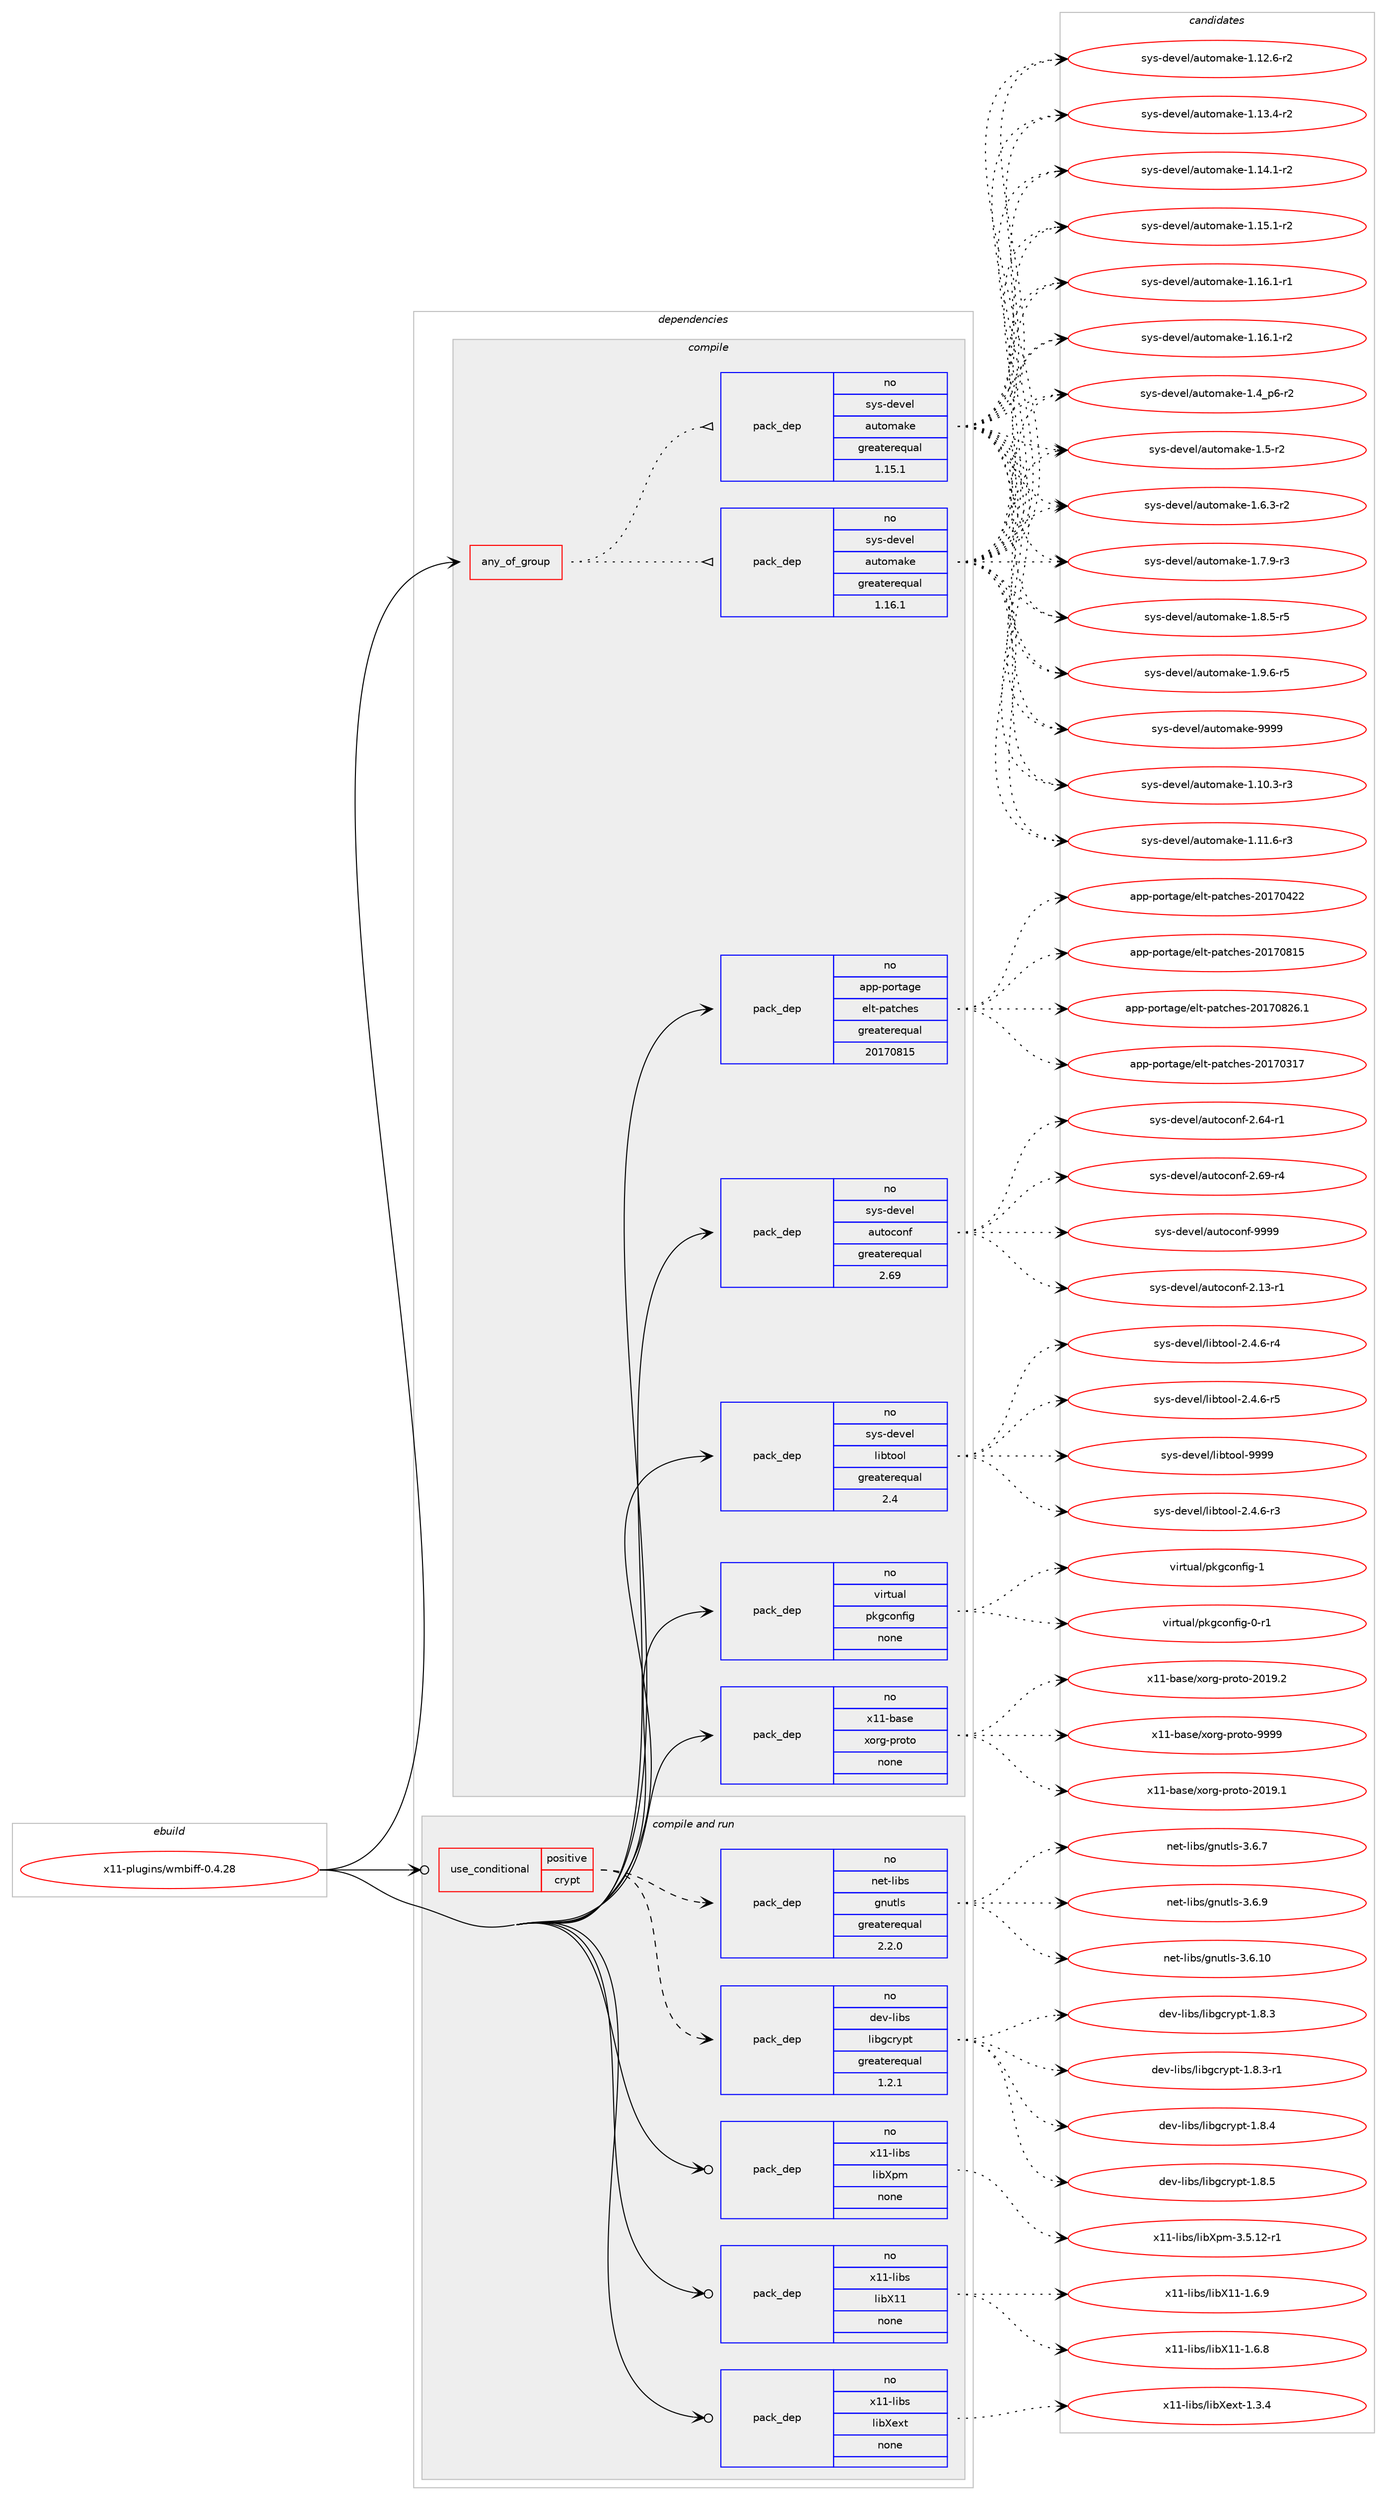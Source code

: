 digraph prolog {

# *************
# Graph options
# *************

newrank=true;
concentrate=true;
compound=true;
graph [rankdir=LR,fontname=Helvetica,fontsize=10,ranksep=1.5];#, ranksep=2.5, nodesep=0.2];
edge  [arrowhead=vee];
node  [fontname=Helvetica,fontsize=10];

# **********
# The ebuild
# **********

subgraph cluster_leftcol {
color=gray;
rank=same;
label=<<i>ebuild</i>>;
id [label="x11-plugins/wmbiff-0.4.28", color=red, width=4, href="../x11-plugins/wmbiff-0.4.28.svg"];
}

# ****************
# The dependencies
# ****************

subgraph cluster_midcol {
color=gray;
label=<<i>dependencies</i>>;
subgraph cluster_compile {
fillcolor="#eeeeee";
style=filled;
label=<<i>compile</i>>;
subgraph any16159 {
dependency923155 [label=<<TABLE BORDER="0" CELLBORDER="1" CELLSPACING="0" CELLPADDING="4"><TR><TD CELLPADDING="10">any_of_group</TD></TR></TABLE>>, shape=none, color=red];subgraph pack686139 {
dependency923156 [label=<<TABLE BORDER="0" CELLBORDER="1" CELLSPACING="0" CELLPADDING="4" WIDTH="220"><TR><TD ROWSPAN="6" CELLPADDING="30">pack_dep</TD></TR><TR><TD WIDTH="110">no</TD></TR><TR><TD>sys-devel</TD></TR><TR><TD>automake</TD></TR><TR><TD>greaterequal</TD></TR><TR><TD>1.16.1</TD></TR></TABLE>>, shape=none, color=blue];
}
dependency923155:e -> dependency923156:w [weight=20,style="dotted",arrowhead="oinv"];
subgraph pack686140 {
dependency923157 [label=<<TABLE BORDER="0" CELLBORDER="1" CELLSPACING="0" CELLPADDING="4" WIDTH="220"><TR><TD ROWSPAN="6" CELLPADDING="30">pack_dep</TD></TR><TR><TD WIDTH="110">no</TD></TR><TR><TD>sys-devel</TD></TR><TR><TD>automake</TD></TR><TR><TD>greaterequal</TD></TR><TR><TD>1.15.1</TD></TR></TABLE>>, shape=none, color=blue];
}
dependency923155:e -> dependency923157:w [weight=20,style="dotted",arrowhead="oinv"];
}
id:e -> dependency923155:w [weight=20,style="solid",arrowhead="vee"];
subgraph pack686141 {
dependency923158 [label=<<TABLE BORDER="0" CELLBORDER="1" CELLSPACING="0" CELLPADDING="4" WIDTH="220"><TR><TD ROWSPAN="6" CELLPADDING="30">pack_dep</TD></TR><TR><TD WIDTH="110">no</TD></TR><TR><TD>app-portage</TD></TR><TR><TD>elt-patches</TD></TR><TR><TD>greaterequal</TD></TR><TR><TD>20170815</TD></TR></TABLE>>, shape=none, color=blue];
}
id:e -> dependency923158:w [weight=20,style="solid",arrowhead="vee"];
subgraph pack686142 {
dependency923159 [label=<<TABLE BORDER="0" CELLBORDER="1" CELLSPACING="0" CELLPADDING="4" WIDTH="220"><TR><TD ROWSPAN="6" CELLPADDING="30">pack_dep</TD></TR><TR><TD WIDTH="110">no</TD></TR><TR><TD>sys-devel</TD></TR><TR><TD>autoconf</TD></TR><TR><TD>greaterequal</TD></TR><TR><TD>2.69</TD></TR></TABLE>>, shape=none, color=blue];
}
id:e -> dependency923159:w [weight=20,style="solid",arrowhead="vee"];
subgraph pack686143 {
dependency923160 [label=<<TABLE BORDER="0" CELLBORDER="1" CELLSPACING="0" CELLPADDING="4" WIDTH="220"><TR><TD ROWSPAN="6" CELLPADDING="30">pack_dep</TD></TR><TR><TD WIDTH="110">no</TD></TR><TR><TD>sys-devel</TD></TR><TR><TD>libtool</TD></TR><TR><TD>greaterequal</TD></TR><TR><TD>2.4</TD></TR></TABLE>>, shape=none, color=blue];
}
id:e -> dependency923160:w [weight=20,style="solid",arrowhead="vee"];
subgraph pack686144 {
dependency923161 [label=<<TABLE BORDER="0" CELLBORDER="1" CELLSPACING="0" CELLPADDING="4" WIDTH="220"><TR><TD ROWSPAN="6" CELLPADDING="30">pack_dep</TD></TR><TR><TD WIDTH="110">no</TD></TR><TR><TD>virtual</TD></TR><TR><TD>pkgconfig</TD></TR><TR><TD>none</TD></TR><TR><TD></TD></TR></TABLE>>, shape=none, color=blue];
}
id:e -> dependency923161:w [weight=20,style="solid",arrowhead="vee"];
subgraph pack686145 {
dependency923162 [label=<<TABLE BORDER="0" CELLBORDER="1" CELLSPACING="0" CELLPADDING="4" WIDTH="220"><TR><TD ROWSPAN="6" CELLPADDING="30">pack_dep</TD></TR><TR><TD WIDTH="110">no</TD></TR><TR><TD>x11-base</TD></TR><TR><TD>xorg-proto</TD></TR><TR><TD>none</TD></TR><TR><TD></TD></TR></TABLE>>, shape=none, color=blue];
}
id:e -> dependency923162:w [weight=20,style="solid",arrowhead="vee"];
}
subgraph cluster_compileandrun {
fillcolor="#eeeeee";
style=filled;
label=<<i>compile and run</i>>;
subgraph cond220261 {
dependency923163 [label=<<TABLE BORDER="0" CELLBORDER="1" CELLSPACING="0" CELLPADDING="4"><TR><TD ROWSPAN="3" CELLPADDING="10">use_conditional</TD></TR><TR><TD>positive</TD></TR><TR><TD>crypt</TD></TR></TABLE>>, shape=none, color=red];
subgraph pack686146 {
dependency923164 [label=<<TABLE BORDER="0" CELLBORDER="1" CELLSPACING="0" CELLPADDING="4" WIDTH="220"><TR><TD ROWSPAN="6" CELLPADDING="30">pack_dep</TD></TR><TR><TD WIDTH="110">no</TD></TR><TR><TD>dev-libs</TD></TR><TR><TD>libgcrypt</TD></TR><TR><TD>greaterequal</TD></TR><TR><TD>1.2.1</TD></TR></TABLE>>, shape=none, color=blue];
}
dependency923163:e -> dependency923164:w [weight=20,style="dashed",arrowhead="vee"];
subgraph pack686147 {
dependency923165 [label=<<TABLE BORDER="0" CELLBORDER="1" CELLSPACING="0" CELLPADDING="4" WIDTH="220"><TR><TD ROWSPAN="6" CELLPADDING="30">pack_dep</TD></TR><TR><TD WIDTH="110">no</TD></TR><TR><TD>net-libs</TD></TR><TR><TD>gnutls</TD></TR><TR><TD>greaterequal</TD></TR><TR><TD>2.2.0</TD></TR></TABLE>>, shape=none, color=blue];
}
dependency923163:e -> dependency923165:w [weight=20,style="dashed",arrowhead="vee"];
}
id:e -> dependency923163:w [weight=20,style="solid",arrowhead="odotvee"];
subgraph pack686148 {
dependency923166 [label=<<TABLE BORDER="0" CELLBORDER="1" CELLSPACING="0" CELLPADDING="4" WIDTH="220"><TR><TD ROWSPAN="6" CELLPADDING="30">pack_dep</TD></TR><TR><TD WIDTH="110">no</TD></TR><TR><TD>x11-libs</TD></TR><TR><TD>libX11</TD></TR><TR><TD>none</TD></TR><TR><TD></TD></TR></TABLE>>, shape=none, color=blue];
}
id:e -> dependency923166:w [weight=20,style="solid",arrowhead="odotvee"];
subgraph pack686149 {
dependency923167 [label=<<TABLE BORDER="0" CELLBORDER="1" CELLSPACING="0" CELLPADDING="4" WIDTH="220"><TR><TD ROWSPAN="6" CELLPADDING="30">pack_dep</TD></TR><TR><TD WIDTH="110">no</TD></TR><TR><TD>x11-libs</TD></TR><TR><TD>libXext</TD></TR><TR><TD>none</TD></TR><TR><TD></TD></TR></TABLE>>, shape=none, color=blue];
}
id:e -> dependency923167:w [weight=20,style="solid",arrowhead="odotvee"];
subgraph pack686150 {
dependency923168 [label=<<TABLE BORDER="0" CELLBORDER="1" CELLSPACING="0" CELLPADDING="4" WIDTH="220"><TR><TD ROWSPAN="6" CELLPADDING="30">pack_dep</TD></TR><TR><TD WIDTH="110">no</TD></TR><TR><TD>x11-libs</TD></TR><TR><TD>libXpm</TD></TR><TR><TD>none</TD></TR><TR><TD></TD></TR></TABLE>>, shape=none, color=blue];
}
id:e -> dependency923168:w [weight=20,style="solid",arrowhead="odotvee"];
}
subgraph cluster_run {
fillcolor="#eeeeee";
style=filled;
label=<<i>run</i>>;
}
}

# **************
# The candidates
# **************

subgraph cluster_choices {
rank=same;
color=gray;
label=<<i>candidates</i>>;

subgraph choice686139 {
color=black;
nodesep=1;
choice11512111545100101118101108479711711611110997107101454946494846514511451 [label="sys-devel/automake-1.10.3-r3", color=red, width=4,href="../sys-devel/automake-1.10.3-r3.svg"];
choice11512111545100101118101108479711711611110997107101454946494946544511451 [label="sys-devel/automake-1.11.6-r3", color=red, width=4,href="../sys-devel/automake-1.11.6-r3.svg"];
choice11512111545100101118101108479711711611110997107101454946495046544511450 [label="sys-devel/automake-1.12.6-r2", color=red, width=4,href="../sys-devel/automake-1.12.6-r2.svg"];
choice11512111545100101118101108479711711611110997107101454946495146524511450 [label="sys-devel/automake-1.13.4-r2", color=red, width=4,href="../sys-devel/automake-1.13.4-r2.svg"];
choice11512111545100101118101108479711711611110997107101454946495246494511450 [label="sys-devel/automake-1.14.1-r2", color=red, width=4,href="../sys-devel/automake-1.14.1-r2.svg"];
choice11512111545100101118101108479711711611110997107101454946495346494511450 [label="sys-devel/automake-1.15.1-r2", color=red, width=4,href="../sys-devel/automake-1.15.1-r2.svg"];
choice11512111545100101118101108479711711611110997107101454946495446494511449 [label="sys-devel/automake-1.16.1-r1", color=red, width=4,href="../sys-devel/automake-1.16.1-r1.svg"];
choice11512111545100101118101108479711711611110997107101454946495446494511450 [label="sys-devel/automake-1.16.1-r2", color=red, width=4,href="../sys-devel/automake-1.16.1-r2.svg"];
choice115121115451001011181011084797117116111109971071014549465295112544511450 [label="sys-devel/automake-1.4_p6-r2", color=red, width=4,href="../sys-devel/automake-1.4_p6-r2.svg"];
choice11512111545100101118101108479711711611110997107101454946534511450 [label="sys-devel/automake-1.5-r2", color=red, width=4,href="../sys-devel/automake-1.5-r2.svg"];
choice115121115451001011181011084797117116111109971071014549465446514511450 [label="sys-devel/automake-1.6.3-r2", color=red, width=4,href="../sys-devel/automake-1.6.3-r2.svg"];
choice115121115451001011181011084797117116111109971071014549465546574511451 [label="sys-devel/automake-1.7.9-r3", color=red, width=4,href="../sys-devel/automake-1.7.9-r3.svg"];
choice115121115451001011181011084797117116111109971071014549465646534511453 [label="sys-devel/automake-1.8.5-r5", color=red, width=4,href="../sys-devel/automake-1.8.5-r5.svg"];
choice115121115451001011181011084797117116111109971071014549465746544511453 [label="sys-devel/automake-1.9.6-r5", color=red, width=4,href="../sys-devel/automake-1.9.6-r5.svg"];
choice115121115451001011181011084797117116111109971071014557575757 [label="sys-devel/automake-9999", color=red, width=4,href="../sys-devel/automake-9999.svg"];
dependency923156:e -> choice11512111545100101118101108479711711611110997107101454946494846514511451:w [style=dotted,weight="100"];
dependency923156:e -> choice11512111545100101118101108479711711611110997107101454946494946544511451:w [style=dotted,weight="100"];
dependency923156:e -> choice11512111545100101118101108479711711611110997107101454946495046544511450:w [style=dotted,weight="100"];
dependency923156:e -> choice11512111545100101118101108479711711611110997107101454946495146524511450:w [style=dotted,weight="100"];
dependency923156:e -> choice11512111545100101118101108479711711611110997107101454946495246494511450:w [style=dotted,weight="100"];
dependency923156:e -> choice11512111545100101118101108479711711611110997107101454946495346494511450:w [style=dotted,weight="100"];
dependency923156:e -> choice11512111545100101118101108479711711611110997107101454946495446494511449:w [style=dotted,weight="100"];
dependency923156:e -> choice11512111545100101118101108479711711611110997107101454946495446494511450:w [style=dotted,weight="100"];
dependency923156:e -> choice115121115451001011181011084797117116111109971071014549465295112544511450:w [style=dotted,weight="100"];
dependency923156:e -> choice11512111545100101118101108479711711611110997107101454946534511450:w [style=dotted,weight="100"];
dependency923156:e -> choice115121115451001011181011084797117116111109971071014549465446514511450:w [style=dotted,weight="100"];
dependency923156:e -> choice115121115451001011181011084797117116111109971071014549465546574511451:w [style=dotted,weight="100"];
dependency923156:e -> choice115121115451001011181011084797117116111109971071014549465646534511453:w [style=dotted,weight="100"];
dependency923156:e -> choice115121115451001011181011084797117116111109971071014549465746544511453:w [style=dotted,weight="100"];
dependency923156:e -> choice115121115451001011181011084797117116111109971071014557575757:w [style=dotted,weight="100"];
}
subgraph choice686140 {
color=black;
nodesep=1;
choice11512111545100101118101108479711711611110997107101454946494846514511451 [label="sys-devel/automake-1.10.3-r3", color=red, width=4,href="../sys-devel/automake-1.10.3-r3.svg"];
choice11512111545100101118101108479711711611110997107101454946494946544511451 [label="sys-devel/automake-1.11.6-r3", color=red, width=4,href="../sys-devel/automake-1.11.6-r3.svg"];
choice11512111545100101118101108479711711611110997107101454946495046544511450 [label="sys-devel/automake-1.12.6-r2", color=red, width=4,href="../sys-devel/automake-1.12.6-r2.svg"];
choice11512111545100101118101108479711711611110997107101454946495146524511450 [label="sys-devel/automake-1.13.4-r2", color=red, width=4,href="../sys-devel/automake-1.13.4-r2.svg"];
choice11512111545100101118101108479711711611110997107101454946495246494511450 [label="sys-devel/automake-1.14.1-r2", color=red, width=4,href="../sys-devel/automake-1.14.1-r2.svg"];
choice11512111545100101118101108479711711611110997107101454946495346494511450 [label="sys-devel/automake-1.15.1-r2", color=red, width=4,href="../sys-devel/automake-1.15.1-r2.svg"];
choice11512111545100101118101108479711711611110997107101454946495446494511449 [label="sys-devel/automake-1.16.1-r1", color=red, width=4,href="../sys-devel/automake-1.16.1-r1.svg"];
choice11512111545100101118101108479711711611110997107101454946495446494511450 [label="sys-devel/automake-1.16.1-r2", color=red, width=4,href="../sys-devel/automake-1.16.1-r2.svg"];
choice115121115451001011181011084797117116111109971071014549465295112544511450 [label="sys-devel/automake-1.4_p6-r2", color=red, width=4,href="../sys-devel/automake-1.4_p6-r2.svg"];
choice11512111545100101118101108479711711611110997107101454946534511450 [label="sys-devel/automake-1.5-r2", color=red, width=4,href="../sys-devel/automake-1.5-r2.svg"];
choice115121115451001011181011084797117116111109971071014549465446514511450 [label="sys-devel/automake-1.6.3-r2", color=red, width=4,href="../sys-devel/automake-1.6.3-r2.svg"];
choice115121115451001011181011084797117116111109971071014549465546574511451 [label="sys-devel/automake-1.7.9-r3", color=red, width=4,href="../sys-devel/automake-1.7.9-r3.svg"];
choice115121115451001011181011084797117116111109971071014549465646534511453 [label="sys-devel/automake-1.8.5-r5", color=red, width=4,href="../sys-devel/automake-1.8.5-r5.svg"];
choice115121115451001011181011084797117116111109971071014549465746544511453 [label="sys-devel/automake-1.9.6-r5", color=red, width=4,href="../sys-devel/automake-1.9.6-r5.svg"];
choice115121115451001011181011084797117116111109971071014557575757 [label="sys-devel/automake-9999", color=red, width=4,href="../sys-devel/automake-9999.svg"];
dependency923157:e -> choice11512111545100101118101108479711711611110997107101454946494846514511451:w [style=dotted,weight="100"];
dependency923157:e -> choice11512111545100101118101108479711711611110997107101454946494946544511451:w [style=dotted,weight="100"];
dependency923157:e -> choice11512111545100101118101108479711711611110997107101454946495046544511450:w [style=dotted,weight="100"];
dependency923157:e -> choice11512111545100101118101108479711711611110997107101454946495146524511450:w [style=dotted,weight="100"];
dependency923157:e -> choice11512111545100101118101108479711711611110997107101454946495246494511450:w [style=dotted,weight="100"];
dependency923157:e -> choice11512111545100101118101108479711711611110997107101454946495346494511450:w [style=dotted,weight="100"];
dependency923157:e -> choice11512111545100101118101108479711711611110997107101454946495446494511449:w [style=dotted,weight="100"];
dependency923157:e -> choice11512111545100101118101108479711711611110997107101454946495446494511450:w [style=dotted,weight="100"];
dependency923157:e -> choice115121115451001011181011084797117116111109971071014549465295112544511450:w [style=dotted,weight="100"];
dependency923157:e -> choice11512111545100101118101108479711711611110997107101454946534511450:w [style=dotted,weight="100"];
dependency923157:e -> choice115121115451001011181011084797117116111109971071014549465446514511450:w [style=dotted,weight="100"];
dependency923157:e -> choice115121115451001011181011084797117116111109971071014549465546574511451:w [style=dotted,weight="100"];
dependency923157:e -> choice115121115451001011181011084797117116111109971071014549465646534511453:w [style=dotted,weight="100"];
dependency923157:e -> choice115121115451001011181011084797117116111109971071014549465746544511453:w [style=dotted,weight="100"];
dependency923157:e -> choice115121115451001011181011084797117116111109971071014557575757:w [style=dotted,weight="100"];
}
subgraph choice686141 {
color=black;
nodesep=1;
choice97112112451121111141169710310147101108116451129711699104101115455048495548514955 [label="app-portage/elt-patches-20170317", color=red, width=4,href="../app-portage/elt-patches-20170317.svg"];
choice97112112451121111141169710310147101108116451129711699104101115455048495548525050 [label="app-portage/elt-patches-20170422", color=red, width=4,href="../app-portage/elt-patches-20170422.svg"];
choice97112112451121111141169710310147101108116451129711699104101115455048495548564953 [label="app-portage/elt-patches-20170815", color=red, width=4,href="../app-portage/elt-patches-20170815.svg"];
choice971121124511211111411697103101471011081164511297116991041011154550484955485650544649 [label="app-portage/elt-patches-20170826.1", color=red, width=4,href="../app-portage/elt-patches-20170826.1.svg"];
dependency923158:e -> choice97112112451121111141169710310147101108116451129711699104101115455048495548514955:w [style=dotted,weight="100"];
dependency923158:e -> choice97112112451121111141169710310147101108116451129711699104101115455048495548525050:w [style=dotted,weight="100"];
dependency923158:e -> choice97112112451121111141169710310147101108116451129711699104101115455048495548564953:w [style=dotted,weight="100"];
dependency923158:e -> choice971121124511211111411697103101471011081164511297116991041011154550484955485650544649:w [style=dotted,weight="100"];
}
subgraph choice686142 {
color=black;
nodesep=1;
choice1151211154510010111810110847971171161119911111010245504649514511449 [label="sys-devel/autoconf-2.13-r1", color=red, width=4,href="../sys-devel/autoconf-2.13-r1.svg"];
choice1151211154510010111810110847971171161119911111010245504654524511449 [label="sys-devel/autoconf-2.64-r1", color=red, width=4,href="../sys-devel/autoconf-2.64-r1.svg"];
choice1151211154510010111810110847971171161119911111010245504654574511452 [label="sys-devel/autoconf-2.69-r4", color=red, width=4,href="../sys-devel/autoconf-2.69-r4.svg"];
choice115121115451001011181011084797117116111991111101024557575757 [label="sys-devel/autoconf-9999", color=red, width=4,href="../sys-devel/autoconf-9999.svg"];
dependency923159:e -> choice1151211154510010111810110847971171161119911111010245504649514511449:w [style=dotted,weight="100"];
dependency923159:e -> choice1151211154510010111810110847971171161119911111010245504654524511449:w [style=dotted,weight="100"];
dependency923159:e -> choice1151211154510010111810110847971171161119911111010245504654574511452:w [style=dotted,weight="100"];
dependency923159:e -> choice115121115451001011181011084797117116111991111101024557575757:w [style=dotted,weight="100"];
}
subgraph choice686143 {
color=black;
nodesep=1;
choice1151211154510010111810110847108105981161111111084550465246544511451 [label="sys-devel/libtool-2.4.6-r3", color=red, width=4,href="../sys-devel/libtool-2.4.6-r3.svg"];
choice1151211154510010111810110847108105981161111111084550465246544511452 [label="sys-devel/libtool-2.4.6-r4", color=red, width=4,href="../sys-devel/libtool-2.4.6-r4.svg"];
choice1151211154510010111810110847108105981161111111084550465246544511453 [label="sys-devel/libtool-2.4.6-r5", color=red, width=4,href="../sys-devel/libtool-2.4.6-r5.svg"];
choice1151211154510010111810110847108105981161111111084557575757 [label="sys-devel/libtool-9999", color=red, width=4,href="../sys-devel/libtool-9999.svg"];
dependency923160:e -> choice1151211154510010111810110847108105981161111111084550465246544511451:w [style=dotted,weight="100"];
dependency923160:e -> choice1151211154510010111810110847108105981161111111084550465246544511452:w [style=dotted,weight="100"];
dependency923160:e -> choice1151211154510010111810110847108105981161111111084550465246544511453:w [style=dotted,weight="100"];
dependency923160:e -> choice1151211154510010111810110847108105981161111111084557575757:w [style=dotted,weight="100"];
}
subgraph choice686144 {
color=black;
nodesep=1;
choice11810511411611797108471121071039911111010210510345484511449 [label="virtual/pkgconfig-0-r1", color=red, width=4,href="../virtual/pkgconfig-0-r1.svg"];
choice1181051141161179710847112107103991111101021051034549 [label="virtual/pkgconfig-1", color=red, width=4,href="../virtual/pkgconfig-1.svg"];
dependency923161:e -> choice11810511411611797108471121071039911111010210510345484511449:w [style=dotted,weight="100"];
dependency923161:e -> choice1181051141161179710847112107103991111101021051034549:w [style=dotted,weight="100"];
}
subgraph choice686145 {
color=black;
nodesep=1;
choice1204949459897115101471201111141034511211411111611145504849574649 [label="x11-base/xorg-proto-2019.1", color=red, width=4,href="../x11-base/xorg-proto-2019.1.svg"];
choice1204949459897115101471201111141034511211411111611145504849574650 [label="x11-base/xorg-proto-2019.2", color=red, width=4,href="../x11-base/xorg-proto-2019.2.svg"];
choice120494945989711510147120111114103451121141111161114557575757 [label="x11-base/xorg-proto-9999", color=red, width=4,href="../x11-base/xorg-proto-9999.svg"];
dependency923162:e -> choice1204949459897115101471201111141034511211411111611145504849574649:w [style=dotted,weight="100"];
dependency923162:e -> choice1204949459897115101471201111141034511211411111611145504849574650:w [style=dotted,weight="100"];
dependency923162:e -> choice120494945989711510147120111114103451121141111161114557575757:w [style=dotted,weight="100"];
}
subgraph choice686146 {
color=black;
nodesep=1;
choice1001011184510810598115471081059810399114121112116454946564651 [label="dev-libs/libgcrypt-1.8.3", color=red, width=4,href="../dev-libs/libgcrypt-1.8.3.svg"];
choice10010111845108105981154710810598103991141211121164549465646514511449 [label="dev-libs/libgcrypt-1.8.3-r1", color=red, width=4,href="../dev-libs/libgcrypt-1.8.3-r1.svg"];
choice1001011184510810598115471081059810399114121112116454946564652 [label="dev-libs/libgcrypt-1.8.4", color=red, width=4,href="../dev-libs/libgcrypt-1.8.4.svg"];
choice1001011184510810598115471081059810399114121112116454946564653 [label="dev-libs/libgcrypt-1.8.5", color=red, width=4,href="../dev-libs/libgcrypt-1.8.5.svg"];
dependency923164:e -> choice1001011184510810598115471081059810399114121112116454946564651:w [style=dotted,weight="100"];
dependency923164:e -> choice10010111845108105981154710810598103991141211121164549465646514511449:w [style=dotted,weight="100"];
dependency923164:e -> choice1001011184510810598115471081059810399114121112116454946564652:w [style=dotted,weight="100"];
dependency923164:e -> choice1001011184510810598115471081059810399114121112116454946564653:w [style=dotted,weight="100"];
}
subgraph choice686147 {
color=black;
nodesep=1;
choice11010111645108105981154710311011711610811545514654464948 [label="net-libs/gnutls-3.6.10", color=red, width=4,href="../net-libs/gnutls-3.6.10.svg"];
choice110101116451081059811547103110117116108115455146544655 [label="net-libs/gnutls-3.6.7", color=red, width=4,href="../net-libs/gnutls-3.6.7.svg"];
choice110101116451081059811547103110117116108115455146544657 [label="net-libs/gnutls-3.6.9", color=red, width=4,href="../net-libs/gnutls-3.6.9.svg"];
dependency923165:e -> choice11010111645108105981154710311011711610811545514654464948:w [style=dotted,weight="100"];
dependency923165:e -> choice110101116451081059811547103110117116108115455146544655:w [style=dotted,weight="100"];
dependency923165:e -> choice110101116451081059811547103110117116108115455146544657:w [style=dotted,weight="100"];
}
subgraph choice686148 {
color=black;
nodesep=1;
choice120494945108105981154710810598884949454946544656 [label="x11-libs/libX11-1.6.8", color=red, width=4,href="../x11-libs/libX11-1.6.8.svg"];
choice120494945108105981154710810598884949454946544657 [label="x11-libs/libX11-1.6.9", color=red, width=4,href="../x11-libs/libX11-1.6.9.svg"];
dependency923166:e -> choice120494945108105981154710810598884949454946544656:w [style=dotted,weight="100"];
dependency923166:e -> choice120494945108105981154710810598884949454946544657:w [style=dotted,weight="100"];
}
subgraph choice686149 {
color=black;
nodesep=1;
choice12049494510810598115471081059888101120116454946514652 [label="x11-libs/libXext-1.3.4", color=red, width=4,href="../x11-libs/libXext-1.3.4.svg"];
dependency923167:e -> choice12049494510810598115471081059888101120116454946514652:w [style=dotted,weight="100"];
}
subgraph choice686150 {
color=black;
nodesep=1;
choice12049494510810598115471081059888112109455146534649504511449 [label="x11-libs/libXpm-3.5.12-r1", color=red, width=4,href="../x11-libs/libXpm-3.5.12-r1.svg"];
dependency923168:e -> choice12049494510810598115471081059888112109455146534649504511449:w [style=dotted,weight="100"];
}
}

}
